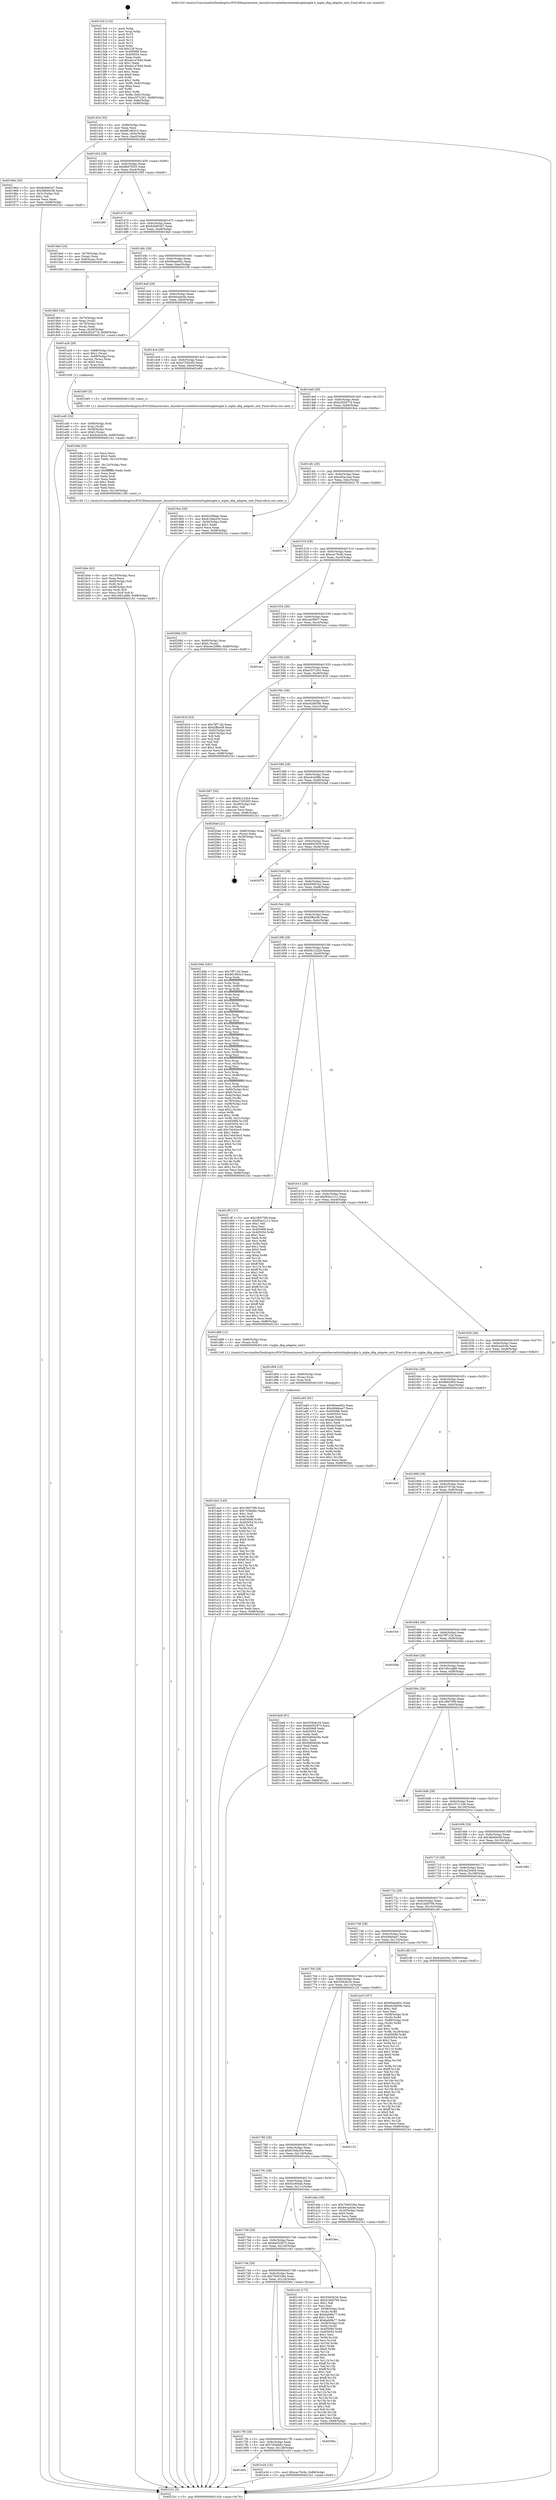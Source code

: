 digraph "0x4013c0" {
  label = "0x4013c0 (/mnt/c/Users/mathe/Desktop/tcc/POCII/binaries/extr_linuxdriversnetethernetintelixgbeixgbe.h_ixgbe_dbg_adapter_exit_Final-ollvm.out::main(0))"
  labelloc = "t"
  node[shape=record]

  Entry [label="",width=0.3,height=0.3,shape=circle,fillcolor=black,style=filled]
  "0x401434" [label="{
     0x401434 [32]\l
     | [instrs]\l
     &nbsp;&nbsp;0x401434 \<+6\>: mov -0x88(%rbp),%eax\l
     &nbsp;&nbsp;0x40143a \<+2\>: mov %eax,%ecx\l
     &nbsp;&nbsp;0x40143c \<+6\>: sub $0x861863c3,%ecx\l
     &nbsp;&nbsp;0x401442 \<+6\>: mov %eax,-0x9c(%rbp)\l
     &nbsp;&nbsp;0x401448 \<+6\>: mov %ecx,-0xa0(%rbp)\l
     &nbsp;&nbsp;0x40144e \<+6\>: je 0000000000401964 \<main+0x5a4\>\l
  }"]
  "0x401964" [label="{
     0x401964 [30]\l
     | [instrs]\l
     &nbsp;&nbsp;0x401964 \<+5\>: mov $0x8cb663d7,%eax\l
     &nbsp;&nbsp;0x401969 \<+5\>: mov $0x38e69c08,%ecx\l
     &nbsp;&nbsp;0x40196e \<+3\>: mov -0x31(%rbp),%dl\l
     &nbsp;&nbsp;0x401971 \<+3\>: test $0x1,%dl\l
     &nbsp;&nbsp;0x401974 \<+3\>: cmovne %ecx,%eax\l
     &nbsp;&nbsp;0x401977 \<+6\>: mov %eax,-0x88(%rbp)\l
     &nbsp;&nbsp;0x40197d \<+5\>: jmp 00000000004021b1 \<main+0xdf1\>\l
  }"]
  "0x401454" [label="{
     0x401454 [28]\l
     | [instrs]\l
     &nbsp;&nbsp;0x401454 \<+5\>: jmp 0000000000401459 \<main+0x99\>\l
     &nbsp;&nbsp;0x401459 \<+6\>: mov -0x9c(%rbp),%eax\l
     &nbsp;&nbsp;0x40145f \<+5\>: sub $0x86d7f503,%eax\l
     &nbsp;&nbsp;0x401464 \<+6\>: mov %eax,-0xa4(%rbp)\l
     &nbsp;&nbsp;0x40146a \<+6\>: je 0000000000401f95 \<main+0xbd5\>\l
  }"]
  Exit [label="",width=0.3,height=0.3,shape=circle,fillcolor=black,style=filled,peripheries=2]
  "0x401f95" [label="{
     0x401f95\l
  }", style=dashed]
  "0x401470" [label="{
     0x401470 [28]\l
     | [instrs]\l
     &nbsp;&nbsp;0x401470 \<+5\>: jmp 0000000000401475 \<main+0xb5\>\l
     &nbsp;&nbsp;0x401475 \<+6\>: mov -0x9c(%rbp),%eax\l
     &nbsp;&nbsp;0x40147b \<+5\>: sub $0x8cb663d7,%eax\l
     &nbsp;&nbsp;0x401480 \<+6\>: mov %eax,-0xa8(%rbp)\l
     &nbsp;&nbsp;0x401486 \<+6\>: je 00000000004019a0 \<main+0x5e0\>\l
  }"]
  "0x40180c" [label="{
     0x40180c\l
  }", style=dashed]
  "0x4019a0" [label="{
     0x4019a0 [16]\l
     | [instrs]\l
     &nbsp;&nbsp;0x4019a0 \<+4\>: mov -0x78(%rbp),%rax\l
     &nbsp;&nbsp;0x4019a4 \<+3\>: mov (%rax),%rax\l
     &nbsp;&nbsp;0x4019a7 \<+4\>: mov 0x8(%rax),%rdi\l
     &nbsp;&nbsp;0x4019ab \<+5\>: call 0000000000401060 \<atoi@plt\>\l
     | [calls]\l
     &nbsp;&nbsp;0x401060 \{1\} (unknown)\l
  }"]
  "0x40148c" [label="{
     0x40148c [28]\l
     | [instrs]\l
     &nbsp;&nbsp;0x40148c \<+5\>: jmp 0000000000401491 \<main+0xd1\>\l
     &nbsp;&nbsp;0x401491 \<+6\>: mov -0x9c(%rbp),%eax\l
     &nbsp;&nbsp;0x401497 \<+5\>: sub $0x90aee92c,%eax\l
     &nbsp;&nbsp;0x40149c \<+6\>: mov %eax,-0xac(%rbp)\l
     &nbsp;&nbsp;0x4014a2 \<+6\>: je 0000000000402100 \<main+0xd40\>\l
  }"]
  "0x401e34" [label="{
     0x401e34 [15]\l
     | [instrs]\l
     &nbsp;&nbsp;0x401e34 \<+10\>: movl $0xcac76c9c,-0x88(%rbp)\l
     &nbsp;&nbsp;0x401e3e \<+5\>: jmp 00000000004021b1 \<main+0xdf1\>\l
  }"]
  "0x402100" [label="{
     0x402100\l
  }", style=dashed]
  "0x4014a8" [label="{
     0x4014a8 [28]\l
     | [instrs]\l
     &nbsp;&nbsp;0x4014a8 \<+5\>: jmp 00000000004014ad \<main+0xed\>\l
     &nbsp;&nbsp;0x4014ad \<+6\>: mov -0x9c(%rbp),%eax\l
     &nbsp;&nbsp;0x4014b3 \<+5\>: sub $0x94cadcde,%eax\l
     &nbsp;&nbsp;0x4014b8 \<+6\>: mov %eax,-0xb0(%rbp)\l
     &nbsp;&nbsp;0x4014be \<+6\>: je 0000000000401a28 \<main+0x668\>\l
  }"]
  "0x4017f0" [label="{
     0x4017f0 [28]\l
     | [instrs]\l
     &nbsp;&nbsp;0x4017f0 \<+5\>: jmp 00000000004017f5 \<main+0x435\>\l
     &nbsp;&nbsp;0x4017f5 \<+6\>: mov -0x9c(%rbp),%eax\l
     &nbsp;&nbsp;0x4017fb \<+5\>: sub $0x745bfa6c,%eax\l
     &nbsp;&nbsp;0x401800 \<+6\>: mov %eax,-0x128(%rbp)\l
     &nbsp;&nbsp;0x401806 \<+6\>: je 0000000000401e34 \<main+0xa74\>\l
  }"]
  "0x401a28" [label="{
     0x401a28 [29]\l
     | [instrs]\l
     &nbsp;&nbsp;0x401a28 \<+4\>: mov -0x68(%rbp),%rax\l
     &nbsp;&nbsp;0x401a2c \<+6\>: movl $0x1,(%rax)\l
     &nbsp;&nbsp;0x401a32 \<+4\>: mov -0x68(%rbp),%rax\l
     &nbsp;&nbsp;0x401a36 \<+3\>: movslq (%rax),%rax\l
     &nbsp;&nbsp;0x401a39 \<+4\>: shl $0x2,%rax\l
     &nbsp;&nbsp;0x401a3d \<+3\>: mov %rax,%rdi\l
     &nbsp;&nbsp;0x401a40 \<+5\>: call 0000000000401050 \<malloc@plt\>\l
     | [calls]\l
     &nbsp;&nbsp;0x401050 \{1\} (unknown)\l
  }"]
  "0x4014c4" [label="{
     0x4014c4 [28]\l
     | [instrs]\l
     &nbsp;&nbsp;0x4014c4 \<+5\>: jmp 00000000004014c9 \<main+0x109\>\l
     &nbsp;&nbsp;0x4014c9 \<+6\>: mov -0x9c(%rbp),%eax\l
     &nbsp;&nbsp;0x4014cf \<+5\>: sub $0xa7250c83,%eax\l
     &nbsp;&nbsp;0x4014d4 \<+6\>: mov %eax,-0xb4(%rbp)\l
     &nbsp;&nbsp;0x4014da \<+6\>: je 0000000000401b85 \<main+0x7c5\>\l
  }"]
  "0x40206a" [label="{
     0x40206a\l
  }", style=dashed]
  "0x401b85" [label="{
     0x401b85 [5]\l
     | [instrs]\l
     &nbsp;&nbsp;0x401b85 \<+5\>: call 0000000000401160 \<next_i\>\l
     | [calls]\l
     &nbsp;&nbsp;0x401160 \{1\} (/mnt/c/Users/mathe/Desktop/tcc/POCII/binaries/extr_linuxdriversnetethernetintelixgbeixgbe.h_ixgbe_dbg_adapter_exit_Final-ollvm.out::next_i)\l
  }"]
  "0x4014e0" [label="{
     0x4014e0 [28]\l
     | [instrs]\l
     &nbsp;&nbsp;0x4014e0 \<+5\>: jmp 00000000004014e5 \<main+0x125\>\l
     &nbsp;&nbsp;0x4014e5 \<+6\>: mov -0x9c(%rbp),%eax\l
     &nbsp;&nbsp;0x4014eb \<+5\>: sub $0xb262d77d,%eax\l
     &nbsp;&nbsp;0x4014f0 \<+6\>: mov %eax,-0xb8(%rbp)\l
     &nbsp;&nbsp;0x4014f6 \<+6\>: je 00000000004019ce \<main+0x60e\>\l
  }"]
  "0x401da3" [label="{
     0x401da3 [145]\l
     | [instrs]\l
     &nbsp;&nbsp;0x401da3 \<+5\>: mov $0x1f6075f9,%ecx\l
     &nbsp;&nbsp;0x401da8 \<+5\>: mov $0x745bfa6c,%edx\l
     &nbsp;&nbsp;0x401dad \<+3\>: mov $0x1,%sil\l
     &nbsp;&nbsp;0x401db0 \<+3\>: xor %r8d,%r8d\l
     &nbsp;&nbsp;0x401db3 \<+8\>: mov 0x405068,%r9d\l
     &nbsp;&nbsp;0x401dbb \<+8\>: mov 0x405054,%r10d\l
     &nbsp;&nbsp;0x401dc3 \<+4\>: sub $0x1,%r8d\l
     &nbsp;&nbsp;0x401dc7 \<+3\>: mov %r9d,%r11d\l
     &nbsp;&nbsp;0x401dca \<+3\>: add %r8d,%r11d\l
     &nbsp;&nbsp;0x401dcd \<+4\>: imul %r11d,%r9d\l
     &nbsp;&nbsp;0x401dd1 \<+4\>: and $0x1,%r9d\l
     &nbsp;&nbsp;0x401dd5 \<+4\>: cmp $0x0,%r9d\l
     &nbsp;&nbsp;0x401dd9 \<+3\>: sete %bl\l
     &nbsp;&nbsp;0x401ddc \<+4\>: cmp $0xa,%r10d\l
     &nbsp;&nbsp;0x401de0 \<+4\>: setl %r14b\l
     &nbsp;&nbsp;0x401de4 \<+3\>: mov %bl,%r15b\l
     &nbsp;&nbsp;0x401de7 \<+4\>: xor $0xff,%r15b\l
     &nbsp;&nbsp;0x401deb \<+3\>: mov %r14b,%r12b\l
     &nbsp;&nbsp;0x401dee \<+4\>: xor $0xff,%r12b\l
     &nbsp;&nbsp;0x401df2 \<+4\>: xor $0x1,%sil\l
     &nbsp;&nbsp;0x401df6 \<+3\>: mov %r15b,%r13b\l
     &nbsp;&nbsp;0x401df9 \<+4\>: and $0xff,%r13b\l
     &nbsp;&nbsp;0x401dfd \<+3\>: and %sil,%bl\l
     &nbsp;&nbsp;0x401e00 \<+3\>: mov %r12b,%al\l
     &nbsp;&nbsp;0x401e03 \<+2\>: and $0xff,%al\l
     &nbsp;&nbsp;0x401e05 \<+3\>: and %sil,%r14b\l
     &nbsp;&nbsp;0x401e08 \<+3\>: or %bl,%r13b\l
     &nbsp;&nbsp;0x401e0b \<+3\>: or %r14b,%al\l
     &nbsp;&nbsp;0x401e0e \<+3\>: xor %al,%r13b\l
     &nbsp;&nbsp;0x401e11 \<+3\>: or %r12b,%r15b\l
     &nbsp;&nbsp;0x401e14 \<+4\>: xor $0xff,%r15b\l
     &nbsp;&nbsp;0x401e18 \<+4\>: or $0x1,%sil\l
     &nbsp;&nbsp;0x401e1c \<+3\>: and %sil,%r15b\l
     &nbsp;&nbsp;0x401e1f \<+3\>: or %r15b,%r13b\l
     &nbsp;&nbsp;0x401e22 \<+4\>: test $0x1,%r13b\l
     &nbsp;&nbsp;0x401e26 \<+3\>: cmovne %edx,%ecx\l
     &nbsp;&nbsp;0x401e29 \<+6\>: mov %ecx,-0x88(%rbp)\l
     &nbsp;&nbsp;0x401e2f \<+5\>: jmp 00000000004021b1 \<main+0xdf1\>\l
  }"]
  "0x4019ce" [label="{
     0x4019ce [30]\l
     | [instrs]\l
     &nbsp;&nbsp;0x4019ce \<+5\>: mov $0x62c6f4ab,%eax\l
     &nbsp;&nbsp;0x4019d3 \<+5\>: mov $0x619da354,%ecx\l
     &nbsp;&nbsp;0x4019d8 \<+3\>: mov -0x30(%rbp),%edx\l
     &nbsp;&nbsp;0x4019db \<+3\>: cmp $0x1,%edx\l
     &nbsp;&nbsp;0x4019de \<+3\>: cmovl %ecx,%eax\l
     &nbsp;&nbsp;0x4019e1 \<+6\>: mov %eax,-0x88(%rbp)\l
     &nbsp;&nbsp;0x4019e7 \<+5\>: jmp 00000000004021b1 \<main+0xdf1\>\l
  }"]
  "0x4014fc" [label="{
     0x4014fc [28]\l
     | [instrs]\l
     &nbsp;&nbsp;0x4014fc \<+5\>: jmp 0000000000401501 \<main+0x141\>\l
     &nbsp;&nbsp;0x401501 \<+6\>: mov -0x9c(%rbp),%eax\l
     &nbsp;&nbsp;0x401507 \<+5\>: sub $0xc92ac3aa,%eax\l
     &nbsp;&nbsp;0x40150c \<+6\>: mov %eax,-0xbc(%rbp)\l
     &nbsp;&nbsp;0x401512 \<+6\>: je 0000000000402179 \<main+0xdb9\>\l
  }"]
  "0x401d94" [label="{
     0x401d94 [15]\l
     | [instrs]\l
     &nbsp;&nbsp;0x401d94 \<+4\>: mov -0x60(%rbp),%rax\l
     &nbsp;&nbsp;0x401d98 \<+3\>: mov (%rax),%rax\l
     &nbsp;&nbsp;0x401d9b \<+3\>: mov %rax,%rdi\l
     &nbsp;&nbsp;0x401d9e \<+5\>: call 0000000000401030 \<free@plt\>\l
     | [calls]\l
     &nbsp;&nbsp;0x401030 \{1\} (unknown)\l
  }"]
  "0x402179" [label="{
     0x402179\l
  }", style=dashed]
  "0x401518" [label="{
     0x401518 [28]\l
     | [instrs]\l
     &nbsp;&nbsp;0x401518 \<+5\>: jmp 000000000040151d \<main+0x15d\>\l
     &nbsp;&nbsp;0x40151d \<+6\>: mov -0x9c(%rbp),%eax\l
     &nbsp;&nbsp;0x401523 \<+5\>: sub $0xcac76c9c,%eax\l
     &nbsp;&nbsp;0x401528 \<+6\>: mov %eax,-0xc0(%rbp)\l
     &nbsp;&nbsp;0x40152e \<+6\>: je 000000000040208d \<main+0xccd\>\l
  }"]
  "0x4017d4" [label="{
     0x4017d4 [28]\l
     | [instrs]\l
     &nbsp;&nbsp;0x4017d4 \<+5\>: jmp 00000000004017d9 \<main+0x419\>\l
     &nbsp;&nbsp;0x4017d9 \<+6\>: mov -0x9c(%rbp),%eax\l
     &nbsp;&nbsp;0x4017df \<+5\>: sub $0x70d0326a,%eax\l
     &nbsp;&nbsp;0x4017e4 \<+6\>: mov %eax,-0x124(%rbp)\l
     &nbsp;&nbsp;0x4017ea \<+6\>: je 000000000040206a \<main+0xcaa\>\l
  }"]
  "0x40208d" [label="{
     0x40208d [25]\l
     | [instrs]\l
     &nbsp;&nbsp;0x40208d \<+4\>: mov -0x80(%rbp),%rax\l
     &nbsp;&nbsp;0x402091 \<+6\>: movl $0x0,(%rax)\l
     &nbsp;&nbsp;0x402097 \<+10\>: movl $0xe4c2d9fe,-0x88(%rbp)\l
     &nbsp;&nbsp;0x4020a1 \<+5\>: jmp 00000000004021b1 \<main+0xdf1\>\l
  }"]
  "0x401534" [label="{
     0x401534 [28]\l
     | [instrs]\l
     &nbsp;&nbsp;0x401534 \<+5\>: jmp 0000000000401539 \<main+0x179\>\l
     &nbsp;&nbsp;0x401539 \<+6\>: mov -0x9c(%rbp),%eax\l
     &nbsp;&nbsp;0x40153f \<+5\>: sub $0xcae3f837,%eax\l
     &nbsp;&nbsp;0x401544 \<+6\>: mov %eax,-0xc4(%rbp)\l
     &nbsp;&nbsp;0x40154a \<+6\>: je 0000000000401ecc \<main+0xb0c\>\l
  }"]
  "0x401c43" [label="{
     0x401c43 [173]\l
     | [instrs]\l
     &nbsp;&nbsp;0x401c43 \<+5\>: mov $0x559c8c34,%eax\l
     &nbsp;&nbsp;0x401c48 \<+5\>: mov $0x41bb9706,%ecx\l
     &nbsp;&nbsp;0x401c4d \<+2\>: mov $0x1,%dl\l
     &nbsp;&nbsp;0x401c4f \<+2\>: xor %esi,%esi\l
     &nbsp;&nbsp;0x401c51 \<+4\>: mov -0x58(%rbp),%rdi\l
     &nbsp;&nbsp;0x401c55 \<+3\>: mov (%rdi),%r8d\l
     &nbsp;&nbsp;0x401c58 \<+7\>: sub $0x6ab9fa77,%r8d\l
     &nbsp;&nbsp;0x401c5f \<+4\>: add $0x1,%r8d\l
     &nbsp;&nbsp;0x401c63 \<+7\>: add $0x6ab9fa77,%r8d\l
     &nbsp;&nbsp;0x401c6a \<+4\>: mov -0x58(%rbp),%rdi\l
     &nbsp;&nbsp;0x401c6e \<+3\>: mov %r8d,(%rdi)\l
     &nbsp;&nbsp;0x401c71 \<+8\>: mov 0x405068,%r8d\l
     &nbsp;&nbsp;0x401c79 \<+8\>: mov 0x405054,%r9d\l
     &nbsp;&nbsp;0x401c81 \<+3\>: sub $0x1,%esi\l
     &nbsp;&nbsp;0x401c84 \<+3\>: mov %r8d,%r10d\l
     &nbsp;&nbsp;0x401c87 \<+3\>: add %esi,%r10d\l
     &nbsp;&nbsp;0x401c8a \<+4\>: imul %r10d,%r8d\l
     &nbsp;&nbsp;0x401c8e \<+4\>: and $0x1,%r8d\l
     &nbsp;&nbsp;0x401c92 \<+4\>: cmp $0x0,%r8d\l
     &nbsp;&nbsp;0x401c96 \<+4\>: sete %r11b\l
     &nbsp;&nbsp;0x401c9a \<+4\>: cmp $0xa,%r9d\l
     &nbsp;&nbsp;0x401c9e \<+3\>: setl %bl\l
     &nbsp;&nbsp;0x401ca1 \<+3\>: mov %r11b,%r14b\l
     &nbsp;&nbsp;0x401ca4 \<+4\>: xor $0xff,%r14b\l
     &nbsp;&nbsp;0x401ca8 \<+3\>: mov %bl,%r15b\l
     &nbsp;&nbsp;0x401cab \<+4\>: xor $0xff,%r15b\l
     &nbsp;&nbsp;0x401caf \<+3\>: xor $0x1,%dl\l
     &nbsp;&nbsp;0x401cb2 \<+3\>: mov %r14b,%r12b\l
     &nbsp;&nbsp;0x401cb5 \<+4\>: and $0xff,%r12b\l
     &nbsp;&nbsp;0x401cb9 \<+3\>: and %dl,%r11b\l
     &nbsp;&nbsp;0x401cbc \<+3\>: mov %r15b,%r13b\l
     &nbsp;&nbsp;0x401cbf \<+4\>: and $0xff,%r13b\l
     &nbsp;&nbsp;0x401cc3 \<+2\>: and %dl,%bl\l
     &nbsp;&nbsp;0x401cc5 \<+3\>: or %r11b,%r12b\l
     &nbsp;&nbsp;0x401cc8 \<+3\>: or %bl,%r13b\l
     &nbsp;&nbsp;0x401ccb \<+3\>: xor %r13b,%r12b\l
     &nbsp;&nbsp;0x401cce \<+3\>: or %r15b,%r14b\l
     &nbsp;&nbsp;0x401cd1 \<+4\>: xor $0xff,%r14b\l
     &nbsp;&nbsp;0x401cd5 \<+3\>: or $0x1,%dl\l
     &nbsp;&nbsp;0x401cd8 \<+3\>: and %dl,%r14b\l
     &nbsp;&nbsp;0x401cdb \<+3\>: or %r14b,%r12b\l
     &nbsp;&nbsp;0x401cde \<+4\>: test $0x1,%r12b\l
     &nbsp;&nbsp;0x401ce2 \<+3\>: cmovne %ecx,%eax\l
     &nbsp;&nbsp;0x401ce5 \<+6\>: mov %eax,-0x88(%rbp)\l
     &nbsp;&nbsp;0x401ceb \<+5\>: jmp 00000000004021b1 \<main+0xdf1\>\l
  }"]
  "0x401ecc" [label="{
     0x401ecc\l
  }", style=dashed]
  "0x401550" [label="{
     0x401550 [28]\l
     | [instrs]\l
     &nbsp;&nbsp;0x401550 \<+5\>: jmp 0000000000401555 \<main+0x195\>\l
     &nbsp;&nbsp;0x401555 \<+6\>: mov -0x9c(%rbp),%eax\l
     &nbsp;&nbsp;0x40155b \<+5\>: sub $0xe357c201,%eax\l
     &nbsp;&nbsp;0x401560 \<+6\>: mov %eax,-0xc8(%rbp)\l
     &nbsp;&nbsp;0x401566 \<+6\>: je 0000000000401816 \<main+0x456\>\l
  }"]
  "0x4017b8" [label="{
     0x4017b8 [28]\l
     | [instrs]\l
     &nbsp;&nbsp;0x4017b8 \<+5\>: jmp 00000000004017bd \<main+0x3fd\>\l
     &nbsp;&nbsp;0x4017bd \<+6\>: mov -0x9c(%rbp),%eax\l
     &nbsp;&nbsp;0x4017c3 \<+5\>: sub $0x6e052873,%eax\l
     &nbsp;&nbsp;0x4017c8 \<+6\>: mov %eax,-0x120(%rbp)\l
     &nbsp;&nbsp;0x4017ce \<+6\>: je 0000000000401c43 \<main+0x883\>\l
  }"]
  "0x401816" [label="{
     0x401816 [53]\l
     | [instrs]\l
     &nbsp;&nbsp;0x401816 \<+5\>: mov $0x7ff712b,%eax\l
     &nbsp;&nbsp;0x40181b \<+5\>: mov $0xf2ffce58,%ecx\l
     &nbsp;&nbsp;0x401820 \<+6\>: mov -0x82(%rbp),%dl\l
     &nbsp;&nbsp;0x401826 \<+7\>: mov -0x81(%rbp),%sil\l
     &nbsp;&nbsp;0x40182d \<+3\>: mov %dl,%dil\l
     &nbsp;&nbsp;0x401830 \<+3\>: and %sil,%dil\l
     &nbsp;&nbsp;0x401833 \<+3\>: xor %sil,%dl\l
     &nbsp;&nbsp;0x401836 \<+3\>: or %dl,%dil\l
     &nbsp;&nbsp;0x401839 \<+4\>: test $0x1,%dil\l
     &nbsp;&nbsp;0x40183d \<+3\>: cmovne %ecx,%eax\l
     &nbsp;&nbsp;0x401840 \<+6\>: mov %eax,-0x88(%rbp)\l
     &nbsp;&nbsp;0x401846 \<+5\>: jmp 00000000004021b1 \<main+0xdf1\>\l
  }"]
  "0x40156c" [label="{
     0x40156c [28]\l
     | [instrs]\l
     &nbsp;&nbsp;0x40156c \<+5\>: jmp 0000000000401571 \<main+0x1b1\>\l
     &nbsp;&nbsp;0x401571 \<+6\>: mov -0x9c(%rbp),%eax\l
     &nbsp;&nbsp;0x401577 \<+5\>: sub $0xe428d59c,%eax\l
     &nbsp;&nbsp;0x40157c \<+6\>: mov %eax,-0xcc(%rbp)\l
     &nbsp;&nbsp;0x401582 \<+6\>: je 0000000000401b67 \<main+0x7a7\>\l
  }"]
  "0x4021b1" [label="{
     0x4021b1 [5]\l
     | [instrs]\l
     &nbsp;&nbsp;0x4021b1 \<+5\>: jmp 0000000000401434 \<main+0x74\>\l
  }"]
  "0x4013c0" [label="{
     0x4013c0 [116]\l
     | [instrs]\l
     &nbsp;&nbsp;0x4013c0 \<+1\>: push %rbp\l
     &nbsp;&nbsp;0x4013c1 \<+3\>: mov %rsp,%rbp\l
     &nbsp;&nbsp;0x4013c4 \<+2\>: push %r15\l
     &nbsp;&nbsp;0x4013c6 \<+2\>: push %r14\l
     &nbsp;&nbsp;0x4013c8 \<+2\>: push %r13\l
     &nbsp;&nbsp;0x4013ca \<+2\>: push %r12\l
     &nbsp;&nbsp;0x4013cc \<+1\>: push %rbx\l
     &nbsp;&nbsp;0x4013cd \<+7\>: sub $0x128,%rsp\l
     &nbsp;&nbsp;0x4013d4 \<+7\>: mov 0x405068,%eax\l
     &nbsp;&nbsp;0x4013db \<+7\>: mov 0x405054,%ecx\l
     &nbsp;&nbsp;0x4013e2 \<+2\>: mov %eax,%edx\l
     &nbsp;&nbsp;0x4013e4 \<+6\>: sub $0xda1a784d,%edx\l
     &nbsp;&nbsp;0x4013ea \<+3\>: sub $0x1,%edx\l
     &nbsp;&nbsp;0x4013ed \<+6\>: add $0xda1a784d,%edx\l
     &nbsp;&nbsp;0x4013f3 \<+3\>: imul %edx,%eax\l
     &nbsp;&nbsp;0x4013f6 \<+3\>: and $0x1,%eax\l
     &nbsp;&nbsp;0x4013f9 \<+3\>: cmp $0x0,%eax\l
     &nbsp;&nbsp;0x4013fc \<+4\>: sete %r8b\l
     &nbsp;&nbsp;0x401400 \<+4\>: and $0x1,%r8b\l
     &nbsp;&nbsp;0x401404 \<+7\>: mov %r8b,-0x82(%rbp)\l
     &nbsp;&nbsp;0x40140b \<+3\>: cmp $0xa,%ecx\l
     &nbsp;&nbsp;0x40140e \<+4\>: setl %r8b\l
     &nbsp;&nbsp;0x401412 \<+4\>: and $0x1,%r8b\l
     &nbsp;&nbsp;0x401416 \<+7\>: mov %r8b,-0x81(%rbp)\l
     &nbsp;&nbsp;0x40141d \<+10\>: movl $0xe357c201,-0x88(%rbp)\l
     &nbsp;&nbsp;0x401427 \<+6\>: mov %edi,-0x8c(%rbp)\l
     &nbsp;&nbsp;0x40142d \<+7\>: mov %rsi,-0x98(%rbp)\l
  }"]
  "0x4019ec" [label="{
     0x4019ec\l
  }", style=dashed]
  "0x401b67" [label="{
     0x401b67 [30]\l
     | [instrs]\l
     &nbsp;&nbsp;0x401b67 \<+5\>: mov $0xf4c122b4,%eax\l
     &nbsp;&nbsp;0x401b6c \<+5\>: mov $0xa7250c83,%ecx\l
     &nbsp;&nbsp;0x401b71 \<+3\>: mov -0x29(%rbp),%dl\l
     &nbsp;&nbsp;0x401b74 \<+3\>: test $0x1,%dl\l
     &nbsp;&nbsp;0x401b77 \<+3\>: cmovne %ecx,%eax\l
     &nbsp;&nbsp;0x401b7a \<+6\>: mov %eax,-0x88(%rbp)\l
     &nbsp;&nbsp;0x401b80 \<+5\>: jmp 00000000004021b1 \<main+0xdf1\>\l
  }"]
  "0x401588" [label="{
     0x401588 [28]\l
     | [instrs]\l
     &nbsp;&nbsp;0x401588 \<+5\>: jmp 000000000040158d \<main+0x1cd\>\l
     &nbsp;&nbsp;0x40158d \<+6\>: mov -0x9c(%rbp),%eax\l
     &nbsp;&nbsp;0x401593 \<+5\>: sub $0xe4c2d9fe,%eax\l
     &nbsp;&nbsp;0x401598 \<+6\>: mov %eax,-0xd0(%rbp)\l
     &nbsp;&nbsp;0x40159e \<+6\>: je 00000000004020a6 \<main+0xce6\>\l
  }"]
  "0x401bbe" [label="{
     0x401bbe [42]\l
     | [instrs]\l
     &nbsp;&nbsp;0x401bbe \<+6\>: mov -0x130(%rbp),%ecx\l
     &nbsp;&nbsp;0x401bc4 \<+3\>: imul %eax,%ecx\l
     &nbsp;&nbsp;0x401bc7 \<+4\>: mov -0x60(%rbp),%r8\l
     &nbsp;&nbsp;0x401bcb \<+3\>: mov (%r8),%r8\l
     &nbsp;&nbsp;0x401bce \<+4\>: mov -0x58(%rbp),%r9\l
     &nbsp;&nbsp;0x401bd2 \<+3\>: movslq (%r9),%r9\l
     &nbsp;&nbsp;0x401bd5 \<+4\>: mov %ecx,(%r8,%r9,4)\l
     &nbsp;&nbsp;0x401bd9 \<+10\>: movl $0x1691ad86,-0x88(%rbp)\l
     &nbsp;&nbsp;0x401be3 \<+5\>: jmp 00000000004021b1 \<main+0xdf1\>\l
  }"]
  "0x4020a6" [label="{
     0x4020a6 [21]\l
     | [instrs]\l
     &nbsp;&nbsp;0x4020a6 \<+4\>: mov -0x80(%rbp),%rax\l
     &nbsp;&nbsp;0x4020aa \<+2\>: mov (%rax),%eax\l
     &nbsp;&nbsp;0x4020ac \<+4\>: lea -0x28(%rbp),%rsp\l
     &nbsp;&nbsp;0x4020b0 \<+1\>: pop %rbx\l
     &nbsp;&nbsp;0x4020b1 \<+2\>: pop %r12\l
     &nbsp;&nbsp;0x4020b3 \<+2\>: pop %r13\l
     &nbsp;&nbsp;0x4020b5 \<+2\>: pop %r14\l
     &nbsp;&nbsp;0x4020b7 \<+2\>: pop %r15\l
     &nbsp;&nbsp;0x4020b9 \<+1\>: pop %rbp\l
     &nbsp;&nbsp;0x4020ba \<+1\>: ret\l
  }"]
  "0x4015a4" [label="{
     0x4015a4 [28]\l
     | [instrs]\l
     &nbsp;&nbsp;0x4015a4 \<+5\>: jmp 00000000004015a9 \<main+0x1e9\>\l
     &nbsp;&nbsp;0x4015a9 \<+6\>: mov -0x9c(%rbp),%eax\l
     &nbsp;&nbsp;0x4015af \<+5\>: sub $0xeb842639,%eax\l
     &nbsp;&nbsp;0x4015b4 \<+6\>: mov %eax,-0xd4(%rbp)\l
     &nbsp;&nbsp;0x4015ba \<+6\>: je 0000000000402079 \<main+0xcb9\>\l
  }"]
  "0x401b8a" [label="{
     0x401b8a [52]\l
     | [instrs]\l
     &nbsp;&nbsp;0x401b8a \<+2\>: xor %ecx,%ecx\l
     &nbsp;&nbsp;0x401b8c \<+5\>: mov $0x2,%edx\l
     &nbsp;&nbsp;0x401b91 \<+6\>: mov %edx,-0x12c(%rbp)\l
     &nbsp;&nbsp;0x401b97 \<+1\>: cltd\l
     &nbsp;&nbsp;0x401b98 \<+6\>: mov -0x12c(%rbp),%esi\l
     &nbsp;&nbsp;0x401b9e \<+2\>: idiv %esi\l
     &nbsp;&nbsp;0x401ba0 \<+6\>: imul $0xfffffffe,%edx,%edx\l
     &nbsp;&nbsp;0x401ba6 \<+2\>: mov %ecx,%edi\l
     &nbsp;&nbsp;0x401ba8 \<+2\>: sub %edx,%edi\l
     &nbsp;&nbsp;0x401baa \<+2\>: mov %ecx,%edx\l
     &nbsp;&nbsp;0x401bac \<+3\>: sub $0x1,%edx\l
     &nbsp;&nbsp;0x401baf \<+2\>: add %edx,%edi\l
     &nbsp;&nbsp;0x401bb1 \<+2\>: sub %edi,%ecx\l
     &nbsp;&nbsp;0x401bb3 \<+6\>: mov %ecx,-0x130(%rbp)\l
     &nbsp;&nbsp;0x401bb9 \<+5\>: call 0000000000401160 \<next_i\>\l
     | [calls]\l
     &nbsp;&nbsp;0x401160 \{1\} (/mnt/c/Users/mathe/Desktop/tcc/POCII/binaries/extr_linuxdriversnetethernetintelixgbeixgbe.h_ixgbe_dbg_adapter_exit_Final-ollvm.out::next_i)\l
  }"]
  "0x402079" [label="{
     0x402079\l
  }", style=dashed]
  "0x4015c0" [label="{
     0x4015c0 [28]\l
     | [instrs]\l
     &nbsp;&nbsp;0x4015c0 \<+5\>: jmp 00000000004015c5 \<main+0x205\>\l
     &nbsp;&nbsp;0x4015c5 \<+6\>: mov -0x9c(%rbp),%eax\l
     &nbsp;&nbsp;0x4015cb \<+5\>: sub $0xf20691a2,%eax\l
     &nbsp;&nbsp;0x4015d0 \<+6\>: mov %eax,-0xd8(%rbp)\l
     &nbsp;&nbsp;0x4015d6 \<+6\>: je 0000000000402040 \<main+0xc80\>\l
  }"]
  "0x401a45" [label="{
     0x401a45 [32]\l
     | [instrs]\l
     &nbsp;&nbsp;0x401a45 \<+4\>: mov -0x60(%rbp),%rdi\l
     &nbsp;&nbsp;0x401a49 \<+3\>: mov %rax,(%rdi)\l
     &nbsp;&nbsp;0x401a4c \<+4\>: mov -0x58(%rbp),%rax\l
     &nbsp;&nbsp;0x401a50 \<+6\>: movl $0x0,(%rax)\l
     &nbsp;&nbsp;0x401a56 \<+10\>: movl $0xfca43c0e,-0x88(%rbp)\l
     &nbsp;&nbsp;0x401a60 \<+5\>: jmp 00000000004021b1 \<main+0xdf1\>\l
  }"]
  "0x402040" [label="{
     0x402040\l
  }", style=dashed]
  "0x4015dc" [label="{
     0x4015dc [28]\l
     | [instrs]\l
     &nbsp;&nbsp;0x4015dc \<+5\>: jmp 00000000004015e1 \<main+0x221\>\l
     &nbsp;&nbsp;0x4015e1 \<+6\>: mov -0x9c(%rbp),%eax\l
     &nbsp;&nbsp;0x4015e7 \<+5\>: sub $0xf2ffce58,%eax\l
     &nbsp;&nbsp;0x4015ec \<+6\>: mov %eax,-0xdc(%rbp)\l
     &nbsp;&nbsp;0x4015f2 \<+6\>: je 000000000040184b \<main+0x48b\>\l
  }"]
  "0x40179c" [label="{
     0x40179c [28]\l
     | [instrs]\l
     &nbsp;&nbsp;0x40179c \<+5\>: jmp 00000000004017a1 \<main+0x3e1\>\l
     &nbsp;&nbsp;0x4017a1 \<+6\>: mov -0x9c(%rbp),%eax\l
     &nbsp;&nbsp;0x4017a7 \<+5\>: sub $0x62c6f4ab,%eax\l
     &nbsp;&nbsp;0x4017ac \<+6\>: mov %eax,-0x11c(%rbp)\l
     &nbsp;&nbsp;0x4017b2 \<+6\>: je 00000000004019ec \<main+0x62c\>\l
  }"]
  "0x40184b" [label="{
     0x40184b [281]\l
     | [instrs]\l
     &nbsp;&nbsp;0x40184b \<+5\>: mov $0x7ff712b,%eax\l
     &nbsp;&nbsp;0x401850 \<+5\>: mov $0x861863c3,%ecx\l
     &nbsp;&nbsp;0x401855 \<+3\>: mov %rsp,%rdx\l
     &nbsp;&nbsp;0x401858 \<+4\>: add $0xfffffffffffffff0,%rdx\l
     &nbsp;&nbsp;0x40185c \<+3\>: mov %rdx,%rsp\l
     &nbsp;&nbsp;0x40185f \<+4\>: mov %rdx,-0x80(%rbp)\l
     &nbsp;&nbsp;0x401863 \<+3\>: mov %rsp,%rdx\l
     &nbsp;&nbsp;0x401866 \<+4\>: add $0xfffffffffffffff0,%rdx\l
     &nbsp;&nbsp;0x40186a \<+3\>: mov %rdx,%rsp\l
     &nbsp;&nbsp;0x40186d \<+3\>: mov %rsp,%rsi\l
     &nbsp;&nbsp;0x401870 \<+4\>: add $0xfffffffffffffff0,%rsi\l
     &nbsp;&nbsp;0x401874 \<+3\>: mov %rsi,%rsp\l
     &nbsp;&nbsp;0x401877 \<+4\>: mov %rsi,-0x78(%rbp)\l
     &nbsp;&nbsp;0x40187b \<+3\>: mov %rsp,%rsi\l
     &nbsp;&nbsp;0x40187e \<+4\>: add $0xfffffffffffffff0,%rsi\l
     &nbsp;&nbsp;0x401882 \<+3\>: mov %rsi,%rsp\l
     &nbsp;&nbsp;0x401885 \<+4\>: mov %rsi,-0x70(%rbp)\l
     &nbsp;&nbsp;0x401889 \<+3\>: mov %rsp,%rsi\l
     &nbsp;&nbsp;0x40188c \<+4\>: add $0xfffffffffffffff0,%rsi\l
     &nbsp;&nbsp;0x401890 \<+3\>: mov %rsi,%rsp\l
     &nbsp;&nbsp;0x401893 \<+4\>: mov %rsi,-0x68(%rbp)\l
     &nbsp;&nbsp;0x401897 \<+3\>: mov %rsp,%rsi\l
     &nbsp;&nbsp;0x40189a \<+4\>: add $0xfffffffffffffff0,%rsi\l
     &nbsp;&nbsp;0x40189e \<+3\>: mov %rsi,%rsp\l
     &nbsp;&nbsp;0x4018a1 \<+4\>: mov %rsi,-0x60(%rbp)\l
     &nbsp;&nbsp;0x4018a5 \<+3\>: mov %rsp,%rsi\l
     &nbsp;&nbsp;0x4018a8 \<+4\>: add $0xfffffffffffffff0,%rsi\l
     &nbsp;&nbsp;0x4018ac \<+3\>: mov %rsi,%rsp\l
     &nbsp;&nbsp;0x4018af \<+4\>: mov %rsi,-0x58(%rbp)\l
     &nbsp;&nbsp;0x4018b3 \<+3\>: mov %rsp,%rsi\l
     &nbsp;&nbsp;0x4018b6 \<+4\>: add $0xfffffffffffffff0,%rsi\l
     &nbsp;&nbsp;0x4018ba \<+3\>: mov %rsi,%rsp\l
     &nbsp;&nbsp;0x4018bd \<+4\>: mov %rsi,-0x50(%rbp)\l
     &nbsp;&nbsp;0x4018c1 \<+3\>: mov %rsp,%rsi\l
     &nbsp;&nbsp;0x4018c4 \<+4\>: add $0xfffffffffffffff0,%rsi\l
     &nbsp;&nbsp;0x4018c8 \<+3\>: mov %rsi,%rsp\l
     &nbsp;&nbsp;0x4018cb \<+4\>: mov %rsi,-0x48(%rbp)\l
     &nbsp;&nbsp;0x4018cf \<+3\>: mov %rsp,%rsi\l
     &nbsp;&nbsp;0x4018d2 \<+4\>: add $0xfffffffffffffff0,%rsi\l
     &nbsp;&nbsp;0x4018d6 \<+3\>: mov %rsi,%rsp\l
     &nbsp;&nbsp;0x4018d9 \<+4\>: mov %rsi,-0x40(%rbp)\l
     &nbsp;&nbsp;0x4018dd \<+4\>: mov -0x80(%rbp),%rsi\l
     &nbsp;&nbsp;0x4018e1 \<+6\>: movl $0x0,(%rsi)\l
     &nbsp;&nbsp;0x4018e7 \<+6\>: mov -0x8c(%rbp),%edi\l
     &nbsp;&nbsp;0x4018ed \<+2\>: mov %edi,(%rdx)\l
     &nbsp;&nbsp;0x4018ef \<+4\>: mov -0x78(%rbp),%rsi\l
     &nbsp;&nbsp;0x4018f3 \<+7\>: mov -0x98(%rbp),%r8\l
     &nbsp;&nbsp;0x4018fa \<+3\>: mov %r8,(%rsi)\l
     &nbsp;&nbsp;0x4018fd \<+3\>: cmpl $0x2,(%rdx)\l
     &nbsp;&nbsp;0x401900 \<+4\>: setne %r9b\l
     &nbsp;&nbsp;0x401904 \<+4\>: and $0x1,%r9b\l
     &nbsp;&nbsp;0x401908 \<+4\>: mov %r9b,-0x31(%rbp)\l
     &nbsp;&nbsp;0x40190c \<+8\>: mov 0x405068,%r10d\l
     &nbsp;&nbsp;0x401914 \<+8\>: mov 0x405054,%r11d\l
     &nbsp;&nbsp;0x40191c \<+3\>: mov %r10d,%ebx\l
     &nbsp;&nbsp;0x40191f \<+6\>: add $0x7eb43ec5,%ebx\l
     &nbsp;&nbsp;0x401925 \<+3\>: sub $0x1,%ebx\l
     &nbsp;&nbsp;0x401928 \<+6\>: sub $0x7eb43ec5,%ebx\l
     &nbsp;&nbsp;0x40192e \<+4\>: imul %ebx,%r10d\l
     &nbsp;&nbsp;0x401932 \<+4\>: and $0x1,%r10d\l
     &nbsp;&nbsp;0x401936 \<+4\>: cmp $0x0,%r10d\l
     &nbsp;&nbsp;0x40193a \<+4\>: sete %r9b\l
     &nbsp;&nbsp;0x40193e \<+4\>: cmp $0xa,%r11d\l
     &nbsp;&nbsp;0x401942 \<+4\>: setl %r14b\l
     &nbsp;&nbsp;0x401946 \<+3\>: mov %r9b,%r15b\l
     &nbsp;&nbsp;0x401949 \<+3\>: and %r14b,%r15b\l
     &nbsp;&nbsp;0x40194c \<+3\>: xor %r14b,%r9b\l
     &nbsp;&nbsp;0x40194f \<+3\>: or %r9b,%r15b\l
     &nbsp;&nbsp;0x401952 \<+4\>: test $0x1,%r15b\l
     &nbsp;&nbsp;0x401956 \<+3\>: cmovne %ecx,%eax\l
     &nbsp;&nbsp;0x401959 \<+6\>: mov %eax,-0x88(%rbp)\l
     &nbsp;&nbsp;0x40195f \<+5\>: jmp 00000000004021b1 \<main+0xdf1\>\l
  }"]
  "0x4015f8" [label="{
     0x4015f8 [28]\l
     | [instrs]\l
     &nbsp;&nbsp;0x4015f8 \<+5\>: jmp 00000000004015fd \<main+0x23d\>\l
     &nbsp;&nbsp;0x4015fd \<+6\>: mov -0x9c(%rbp),%eax\l
     &nbsp;&nbsp;0x401603 \<+5\>: sub $0xf4c122b4,%eax\l
     &nbsp;&nbsp;0x401608 \<+6\>: mov %eax,-0xe0(%rbp)\l
     &nbsp;&nbsp;0x40160e \<+6\>: je 0000000000401cff \<main+0x93f\>\l
  }"]
  "0x401a0a" [label="{
     0x401a0a [30]\l
     | [instrs]\l
     &nbsp;&nbsp;0x401a0a \<+5\>: mov $0x70d0326a,%eax\l
     &nbsp;&nbsp;0x401a0f \<+5\>: mov $0x94cadcde,%ecx\l
     &nbsp;&nbsp;0x401a14 \<+3\>: mov -0x30(%rbp),%edx\l
     &nbsp;&nbsp;0x401a17 \<+3\>: cmp $0x0,%edx\l
     &nbsp;&nbsp;0x401a1a \<+3\>: cmove %ecx,%eax\l
     &nbsp;&nbsp;0x401a1d \<+6\>: mov %eax,-0x88(%rbp)\l
     &nbsp;&nbsp;0x401a23 \<+5\>: jmp 00000000004021b1 \<main+0xdf1\>\l
  }"]
  "0x4019b0" [label="{
     0x4019b0 [30]\l
     | [instrs]\l
     &nbsp;&nbsp;0x4019b0 \<+4\>: mov -0x70(%rbp),%rdi\l
     &nbsp;&nbsp;0x4019b4 \<+2\>: mov %eax,(%rdi)\l
     &nbsp;&nbsp;0x4019b6 \<+4\>: mov -0x70(%rbp),%rdi\l
     &nbsp;&nbsp;0x4019ba \<+2\>: mov (%rdi),%eax\l
     &nbsp;&nbsp;0x4019bc \<+3\>: mov %eax,-0x30(%rbp)\l
     &nbsp;&nbsp;0x4019bf \<+10\>: movl $0xb262d77d,-0x88(%rbp)\l
     &nbsp;&nbsp;0x4019c9 \<+5\>: jmp 00000000004021b1 \<main+0xdf1\>\l
  }"]
  "0x401780" [label="{
     0x401780 [28]\l
     | [instrs]\l
     &nbsp;&nbsp;0x401780 \<+5\>: jmp 0000000000401785 \<main+0x3c5\>\l
     &nbsp;&nbsp;0x401785 \<+6\>: mov -0x9c(%rbp),%eax\l
     &nbsp;&nbsp;0x40178b \<+5\>: sub $0x619da354,%eax\l
     &nbsp;&nbsp;0x401790 \<+6\>: mov %eax,-0x118(%rbp)\l
     &nbsp;&nbsp;0x401796 \<+6\>: je 0000000000401a0a \<main+0x64a\>\l
  }"]
  "0x401cff" [label="{
     0x401cff [137]\l
     | [instrs]\l
     &nbsp;&nbsp;0x401cff \<+5\>: mov $0x1f6075f9,%eax\l
     &nbsp;&nbsp;0x401d04 \<+5\>: mov $0xf54e1212,%ecx\l
     &nbsp;&nbsp;0x401d09 \<+2\>: mov $0x1,%dl\l
     &nbsp;&nbsp;0x401d0b \<+2\>: xor %esi,%esi\l
     &nbsp;&nbsp;0x401d0d \<+7\>: mov 0x405068,%edi\l
     &nbsp;&nbsp;0x401d14 \<+8\>: mov 0x405054,%r8d\l
     &nbsp;&nbsp;0x401d1c \<+3\>: sub $0x1,%esi\l
     &nbsp;&nbsp;0x401d1f \<+3\>: mov %edi,%r9d\l
     &nbsp;&nbsp;0x401d22 \<+3\>: add %esi,%r9d\l
     &nbsp;&nbsp;0x401d25 \<+4\>: imul %r9d,%edi\l
     &nbsp;&nbsp;0x401d29 \<+3\>: and $0x1,%edi\l
     &nbsp;&nbsp;0x401d2c \<+3\>: cmp $0x0,%edi\l
     &nbsp;&nbsp;0x401d2f \<+4\>: sete %r10b\l
     &nbsp;&nbsp;0x401d33 \<+4\>: cmp $0xa,%r8d\l
     &nbsp;&nbsp;0x401d37 \<+4\>: setl %r11b\l
     &nbsp;&nbsp;0x401d3b \<+3\>: mov %r10b,%bl\l
     &nbsp;&nbsp;0x401d3e \<+3\>: xor $0xff,%bl\l
     &nbsp;&nbsp;0x401d41 \<+3\>: mov %r11b,%r14b\l
     &nbsp;&nbsp;0x401d44 \<+4\>: xor $0xff,%r14b\l
     &nbsp;&nbsp;0x401d48 \<+3\>: xor $0x1,%dl\l
     &nbsp;&nbsp;0x401d4b \<+3\>: mov %bl,%r15b\l
     &nbsp;&nbsp;0x401d4e \<+4\>: and $0xff,%r15b\l
     &nbsp;&nbsp;0x401d52 \<+3\>: and %dl,%r10b\l
     &nbsp;&nbsp;0x401d55 \<+3\>: mov %r14b,%r12b\l
     &nbsp;&nbsp;0x401d58 \<+4\>: and $0xff,%r12b\l
     &nbsp;&nbsp;0x401d5c \<+3\>: and %dl,%r11b\l
     &nbsp;&nbsp;0x401d5f \<+3\>: or %r10b,%r15b\l
     &nbsp;&nbsp;0x401d62 \<+3\>: or %r11b,%r12b\l
     &nbsp;&nbsp;0x401d65 \<+3\>: xor %r12b,%r15b\l
     &nbsp;&nbsp;0x401d68 \<+3\>: or %r14b,%bl\l
     &nbsp;&nbsp;0x401d6b \<+3\>: xor $0xff,%bl\l
     &nbsp;&nbsp;0x401d6e \<+3\>: or $0x1,%dl\l
     &nbsp;&nbsp;0x401d71 \<+2\>: and %dl,%bl\l
     &nbsp;&nbsp;0x401d73 \<+3\>: or %bl,%r15b\l
     &nbsp;&nbsp;0x401d76 \<+4\>: test $0x1,%r15b\l
     &nbsp;&nbsp;0x401d7a \<+3\>: cmovne %ecx,%eax\l
     &nbsp;&nbsp;0x401d7d \<+6\>: mov %eax,-0x88(%rbp)\l
     &nbsp;&nbsp;0x401d83 \<+5\>: jmp 00000000004021b1 \<main+0xdf1\>\l
  }"]
  "0x401614" [label="{
     0x401614 [28]\l
     | [instrs]\l
     &nbsp;&nbsp;0x401614 \<+5\>: jmp 0000000000401619 \<main+0x259\>\l
     &nbsp;&nbsp;0x401619 \<+6\>: mov -0x9c(%rbp),%eax\l
     &nbsp;&nbsp;0x40161f \<+5\>: sub $0xf54e1212,%eax\l
     &nbsp;&nbsp;0x401624 \<+6\>: mov %eax,-0xe4(%rbp)\l
     &nbsp;&nbsp;0x40162a \<+6\>: je 0000000000401d88 \<main+0x9c8\>\l
  }"]
  "0x402125" [label="{
     0x402125\l
  }", style=dashed]
  "0x401d88" [label="{
     0x401d88 [12]\l
     | [instrs]\l
     &nbsp;&nbsp;0x401d88 \<+4\>: mov -0x60(%rbp),%rax\l
     &nbsp;&nbsp;0x401d8c \<+3\>: mov (%rax),%rdi\l
     &nbsp;&nbsp;0x401d8f \<+5\>: call 0000000000401240 \<ixgbe_dbg_adapter_exit\>\l
     | [calls]\l
     &nbsp;&nbsp;0x401240 \{1\} (/mnt/c/Users/mathe/Desktop/tcc/POCII/binaries/extr_linuxdriversnetethernetintelixgbeixgbe.h_ixgbe_dbg_adapter_exit_Final-ollvm.out::ixgbe_dbg_adapter_exit)\l
  }"]
  "0x401630" [label="{
     0x401630 [28]\l
     | [instrs]\l
     &nbsp;&nbsp;0x401630 \<+5\>: jmp 0000000000401635 \<main+0x275\>\l
     &nbsp;&nbsp;0x401635 \<+6\>: mov -0x9c(%rbp),%eax\l
     &nbsp;&nbsp;0x40163b \<+5\>: sub $0xfca43c0e,%eax\l
     &nbsp;&nbsp;0x401640 \<+6\>: mov %eax,-0xe8(%rbp)\l
     &nbsp;&nbsp;0x401646 \<+6\>: je 0000000000401a65 \<main+0x6a5\>\l
  }"]
  "0x401764" [label="{
     0x401764 [28]\l
     | [instrs]\l
     &nbsp;&nbsp;0x401764 \<+5\>: jmp 0000000000401769 \<main+0x3a9\>\l
     &nbsp;&nbsp;0x401769 \<+6\>: mov -0x9c(%rbp),%eax\l
     &nbsp;&nbsp;0x40176f \<+5\>: sub $0x559c8c34,%eax\l
     &nbsp;&nbsp;0x401774 \<+6\>: mov %eax,-0x114(%rbp)\l
     &nbsp;&nbsp;0x40177a \<+6\>: je 0000000000402125 \<main+0xd65\>\l
  }"]
  "0x401a65" [label="{
     0x401a65 [91]\l
     | [instrs]\l
     &nbsp;&nbsp;0x401a65 \<+5\>: mov $0x90aee92c,%eax\l
     &nbsp;&nbsp;0x401a6a \<+5\>: mov $0x494ebae7,%ecx\l
     &nbsp;&nbsp;0x401a6f \<+7\>: mov 0x405068,%edx\l
     &nbsp;&nbsp;0x401a76 \<+7\>: mov 0x405054,%esi\l
     &nbsp;&nbsp;0x401a7d \<+2\>: mov %edx,%edi\l
     &nbsp;&nbsp;0x401a7f \<+6\>: sub $0xda25de24,%edi\l
     &nbsp;&nbsp;0x401a85 \<+3\>: sub $0x1,%edi\l
     &nbsp;&nbsp;0x401a88 \<+6\>: add $0xda25de24,%edi\l
     &nbsp;&nbsp;0x401a8e \<+3\>: imul %edi,%edx\l
     &nbsp;&nbsp;0x401a91 \<+3\>: and $0x1,%edx\l
     &nbsp;&nbsp;0x401a94 \<+3\>: cmp $0x0,%edx\l
     &nbsp;&nbsp;0x401a97 \<+4\>: sete %r8b\l
     &nbsp;&nbsp;0x401a9b \<+3\>: cmp $0xa,%esi\l
     &nbsp;&nbsp;0x401a9e \<+4\>: setl %r9b\l
     &nbsp;&nbsp;0x401aa2 \<+3\>: mov %r8b,%r10b\l
     &nbsp;&nbsp;0x401aa5 \<+3\>: and %r9b,%r10b\l
     &nbsp;&nbsp;0x401aa8 \<+3\>: xor %r9b,%r8b\l
     &nbsp;&nbsp;0x401aab \<+3\>: or %r8b,%r10b\l
     &nbsp;&nbsp;0x401aae \<+4\>: test $0x1,%r10b\l
     &nbsp;&nbsp;0x401ab2 \<+3\>: cmovne %ecx,%eax\l
     &nbsp;&nbsp;0x401ab5 \<+6\>: mov %eax,-0x88(%rbp)\l
     &nbsp;&nbsp;0x401abb \<+5\>: jmp 00000000004021b1 \<main+0xdf1\>\l
  }"]
  "0x40164c" [label="{
     0x40164c [28]\l
     | [instrs]\l
     &nbsp;&nbsp;0x40164c \<+5\>: jmp 0000000000401651 \<main+0x291\>\l
     &nbsp;&nbsp;0x401651 \<+6\>: mov -0x9c(%rbp),%eax\l
     &nbsp;&nbsp;0x401657 \<+5\>: sub $0xffe828b5,%eax\l
     &nbsp;&nbsp;0x40165c \<+6\>: mov %eax,-0xec(%rbp)\l
     &nbsp;&nbsp;0x401662 \<+6\>: je 0000000000401e43 \<main+0xa83\>\l
  }"]
  "0x401ac0" [label="{
     0x401ac0 [167]\l
     | [instrs]\l
     &nbsp;&nbsp;0x401ac0 \<+5\>: mov $0x90aee92c,%eax\l
     &nbsp;&nbsp;0x401ac5 \<+5\>: mov $0xe428d59c,%ecx\l
     &nbsp;&nbsp;0x401aca \<+2\>: mov $0x1,%dl\l
     &nbsp;&nbsp;0x401acc \<+2\>: xor %esi,%esi\l
     &nbsp;&nbsp;0x401ace \<+4\>: mov -0x58(%rbp),%rdi\l
     &nbsp;&nbsp;0x401ad2 \<+3\>: mov (%rdi),%r8d\l
     &nbsp;&nbsp;0x401ad5 \<+4\>: mov -0x68(%rbp),%rdi\l
     &nbsp;&nbsp;0x401ad9 \<+3\>: cmp (%rdi),%r8d\l
     &nbsp;&nbsp;0x401adc \<+4\>: setl %r9b\l
     &nbsp;&nbsp;0x401ae0 \<+4\>: and $0x1,%r9b\l
     &nbsp;&nbsp;0x401ae4 \<+4\>: mov %r9b,-0x29(%rbp)\l
     &nbsp;&nbsp;0x401ae8 \<+8\>: mov 0x405068,%r8d\l
     &nbsp;&nbsp;0x401af0 \<+8\>: mov 0x405054,%r10d\l
     &nbsp;&nbsp;0x401af8 \<+3\>: sub $0x1,%esi\l
     &nbsp;&nbsp;0x401afb \<+3\>: mov %r8d,%r11d\l
     &nbsp;&nbsp;0x401afe \<+3\>: add %esi,%r11d\l
     &nbsp;&nbsp;0x401b01 \<+4\>: imul %r11d,%r8d\l
     &nbsp;&nbsp;0x401b05 \<+4\>: and $0x1,%r8d\l
     &nbsp;&nbsp;0x401b09 \<+4\>: cmp $0x0,%r8d\l
     &nbsp;&nbsp;0x401b0d \<+4\>: sete %r9b\l
     &nbsp;&nbsp;0x401b11 \<+4\>: cmp $0xa,%r10d\l
     &nbsp;&nbsp;0x401b15 \<+3\>: setl %bl\l
     &nbsp;&nbsp;0x401b18 \<+3\>: mov %r9b,%r14b\l
     &nbsp;&nbsp;0x401b1b \<+4\>: xor $0xff,%r14b\l
     &nbsp;&nbsp;0x401b1f \<+3\>: mov %bl,%r15b\l
     &nbsp;&nbsp;0x401b22 \<+4\>: xor $0xff,%r15b\l
     &nbsp;&nbsp;0x401b26 \<+3\>: xor $0x0,%dl\l
     &nbsp;&nbsp;0x401b29 \<+3\>: mov %r14b,%r12b\l
     &nbsp;&nbsp;0x401b2c \<+4\>: and $0x0,%r12b\l
     &nbsp;&nbsp;0x401b30 \<+3\>: and %dl,%r9b\l
     &nbsp;&nbsp;0x401b33 \<+3\>: mov %r15b,%r13b\l
     &nbsp;&nbsp;0x401b36 \<+4\>: and $0x0,%r13b\l
     &nbsp;&nbsp;0x401b3a \<+2\>: and %dl,%bl\l
     &nbsp;&nbsp;0x401b3c \<+3\>: or %r9b,%r12b\l
     &nbsp;&nbsp;0x401b3f \<+3\>: or %bl,%r13b\l
     &nbsp;&nbsp;0x401b42 \<+3\>: xor %r13b,%r12b\l
     &nbsp;&nbsp;0x401b45 \<+3\>: or %r15b,%r14b\l
     &nbsp;&nbsp;0x401b48 \<+4\>: xor $0xff,%r14b\l
     &nbsp;&nbsp;0x401b4c \<+3\>: or $0x0,%dl\l
     &nbsp;&nbsp;0x401b4f \<+3\>: and %dl,%r14b\l
     &nbsp;&nbsp;0x401b52 \<+3\>: or %r14b,%r12b\l
     &nbsp;&nbsp;0x401b55 \<+4\>: test $0x1,%r12b\l
     &nbsp;&nbsp;0x401b59 \<+3\>: cmovne %ecx,%eax\l
     &nbsp;&nbsp;0x401b5c \<+6\>: mov %eax,-0x88(%rbp)\l
     &nbsp;&nbsp;0x401b62 \<+5\>: jmp 00000000004021b1 \<main+0xdf1\>\l
  }"]
  "0x401e43" [label="{
     0x401e43\l
  }", style=dashed]
  "0x401668" [label="{
     0x401668 [28]\l
     | [instrs]\l
     &nbsp;&nbsp;0x401668 \<+5\>: jmp 000000000040166d \<main+0x2ad\>\l
     &nbsp;&nbsp;0x40166d \<+6\>: mov -0x9c(%rbp),%eax\l
     &nbsp;&nbsp;0x401673 \<+5\>: sub $0x32707a4,%eax\l
     &nbsp;&nbsp;0x401678 \<+6\>: mov %eax,-0xf0(%rbp)\l
     &nbsp;&nbsp;0x40167e \<+6\>: je 0000000000401fc8 \<main+0xc08\>\l
  }"]
  "0x401748" [label="{
     0x401748 [28]\l
     | [instrs]\l
     &nbsp;&nbsp;0x401748 \<+5\>: jmp 000000000040174d \<main+0x38d\>\l
     &nbsp;&nbsp;0x40174d \<+6\>: mov -0x9c(%rbp),%eax\l
     &nbsp;&nbsp;0x401753 \<+5\>: sub $0x494ebae7,%eax\l
     &nbsp;&nbsp;0x401758 \<+6\>: mov %eax,-0x110(%rbp)\l
     &nbsp;&nbsp;0x40175e \<+6\>: je 0000000000401ac0 \<main+0x700\>\l
  }"]
  "0x401fc8" [label="{
     0x401fc8\l
  }", style=dashed]
  "0x401684" [label="{
     0x401684 [28]\l
     | [instrs]\l
     &nbsp;&nbsp;0x401684 \<+5\>: jmp 0000000000401689 \<main+0x2c9\>\l
     &nbsp;&nbsp;0x401689 \<+6\>: mov -0x9c(%rbp),%eax\l
     &nbsp;&nbsp;0x40168f \<+5\>: sub $0x7ff712b,%eax\l
     &nbsp;&nbsp;0x401694 \<+6\>: mov %eax,-0xf4(%rbp)\l
     &nbsp;&nbsp;0x40169a \<+6\>: je 00000000004020bb \<main+0xcfb\>\l
  }"]
  "0x401cf0" [label="{
     0x401cf0 [15]\l
     | [instrs]\l
     &nbsp;&nbsp;0x401cf0 \<+10\>: movl $0xfca43c0e,-0x88(%rbp)\l
     &nbsp;&nbsp;0x401cfa \<+5\>: jmp 00000000004021b1 \<main+0xdf1\>\l
  }"]
  "0x4020bb" [label="{
     0x4020bb\l
  }", style=dashed]
  "0x4016a0" [label="{
     0x4016a0 [28]\l
     | [instrs]\l
     &nbsp;&nbsp;0x4016a0 \<+5\>: jmp 00000000004016a5 \<main+0x2e5\>\l
     &nbsp;&nbsp;0x4016a5 \<+6\>: mov -0x9c(%rbp),%eax\l
     &nbsp;&nbsp;0x4016ab \<+5\>: sub $0x1691ad86,%eax\l
     &nbsp;&nbsp;0x4016b0 \<+6\>: mov %eax,-0xf8(%rbp)\l
     &nbsp;&nbsp;0x4016b6 \<+6\>: je 0000000000401be8 \<main+0x828\>\l
  }"]
  "0x40172c" [label="{
     0x40172c [28]\l
     | [instrs]\l
     &nbsp;&nbsp;0x40172c \<+5\>: jmp 0000000000401731 \<main+0x371\>\l
     &nbsp;&nbsp;0x401731 \<+6\>: mov -0x9c(%rbp),%eax\l
     &nbsp;&nbsp;0x401737 \<+5\>: sub $0x41bb9706,%eax\l
     &nbsp;&nbsp;0x40173c \<+6\>: mov %eax,-0x10c(%rbp)\l
     &nbsp;&nbsp;0x401742 \<+6\>: je 0000000000401cf0 \<main+0x930\>\l
  }"]
  "0x401be8" [label="{
     0x401be8 [91]\l
     | [instrs]\l
     &nbsp;&nbsp;0x401be8 \<+5\>: mov $0x559c8c34,%eax\l
     &nbsp;&nbsp;0x401bed \<+5\>: mov $0x6e052873,%ecx\l
     &nbsp;&nbsp;0x401bf2 \<+7\>: mov 0x405068,%edx\l
     &nbsp;&nbsp;0x401bf9 \<+7\>: mov 0x405054,%esi\l
     &nbsp;&nbsp;0x401c00 \<+2\>: mov %edx,%edi\l
     &nbsp;&nbsp;0x401c02 \<+6\>: add $0x5d60e04b,%edi\l
     &nbsp;&nbsp;0x401c08 \<+3\>: sub $0x1,%edi\l
     &nbsp;&nbsp;0x401c0b \<+6\>: sub $0x5d60e04b,%edi\l
     &nbsp;&nbsp;0x401c11 \<+3\>: imul %edi,%edx\l
     &nbsp;&nbsp;0x401c14 \<+3\>: and $0x1,%edx\l
     &nbsp;&nbsp;0x401c17 \<+3\>: cmp $0x0,%edx\l
     &nbsp;&nbsp;0x401c1a \<+4\>: sete %r8b\l
     &nbsp;&nbsp;0x401c1e \<+3\>: cmp $0xa,%esi\l
     &nbsp;&nbsp;0x401c21 \<+4\>: setl %r9b\l
     &nbsp;&nbsp;0x401c25 \<+3\>: mov %r8b,%r10b\l
     &nbsp;&nbsp;0x401c28 \<+3\>: and %r9b,%r10b\l
     &nbsp;&nbsp;0x401c2b \<+3\>: xor %r9b,%r8b\l
     &nbsp;&nbsp;0x401c2e \<+3\>: or %r8b,%r10b\l
     &nbsp;&nbsp;0x401c31 \<+4\>: test $0x1,%r10b\l
     &nbsp;&nbsp;0x401c35 \<+3\>: cmovne %ecx,%eax\l
     &nbsp;&nbsp;0x401c38 \<+6\>: mov %eax,-0x88(%rbp)\l
     &nbsp;&nbsp;0x401c3e \<+5\>: jmp 00000000004021b1 \<main+0xdf1\>\l
  }"]
  "0x4016bc" [label="{
     0x4016bc [28]\l
     | [instrs]\l
     &nbsp;&nbsp;0x4016bc \<+5\>: jmp 00000000004016c1 \<main+0x301\>\l
     &nbsp;&nbsp;0x4016c1 \<+6\>: mov -0x9c(%rbp),%eax\l
     &nbsp;&nbsp;0x4016c7 \<+5\>: sub $0x1f6075f9,%eax\l
     &nbsp;&nbsp;0x4016cc \<+6\>: mov %eax,-0xfc(%rbp)\l
     &nbsp;&nbsp;0x4016d2 \<+6\>: je 000000000040214f \<main+0xd8f\>\l
  }"]
  "0x401fa4" [label="{
     0x401fa4\l
  }", style=dashed]
  "0x40214f" [label="{
     0x40214f\l
  }", style=dashed]
  "0x4016d8" [label="{
     0x4016d8 [28]\l
     | [instrs]\l
     &nbsp;&nbsp;0x4016d8 \<+5\>: jmp 00000000004016dd \<main+0x31d\>\l
     &nbsp;&nbsp;0x4016dd \<+6\>: mov -0x9c(%rbp),%eax\l
     &nbsp;&nbsp;0x4016e3 \<+5\>: sub $0x1f7c11b6,%eax\l
     &nbsp;&nbsp;0x4016e8 \<+6\>: mov %eax,-0x100(%rbp)\l
     &nbsp;&nbsp;0x4016ee \<+6\>: je 000000000040201e \<main+0xc5e\>\l
  }"]
  "0x401710" [label="{
     0x401710 [28]\l
     | [instrs]\l
     &nbsp;&nbsp;0x401710 \<+5\>: jmp 0000000000401715 \<main+0x355\>\l
     &nbsp;&nbsp;0x401715 \<+6\>: mov -0x9c(%rbp),%eax\l
     &nbsp;&nbsp;0x40171b \<+5\>: sub $0x3a23c6c6,%eax\l
     &nbsp;&nbsp;0x401720 \<+6\>: mov %eax,-0x108(%rbp)\l
     &nbsp;&nbsp;0x401726 \<+6\>: je 0000000000401fa4 \<main+0xbe4\>\l
  }"]
  "0x40201e" [label="{
     0x40201e\l
  }", style=dashed]
  "0x4016f4" [label="{
     0x4016f4 [28]\l
     | [instrs]\l
     &nbsp;&nbsp;0x4016f4 \<+5\>: jmp 00000000004016f9 \<main+0x339\>\l
     &nbsp;&nbsp;0x4016f9 \<+6\>: mov -0x9c(%rbp),%eax\l
     &nbsp;&nbsp;0x4016ff \<+5\>: sub $0x38e69c08,%eax\l
     &nbsp;&nbsp;0x401704 \<+6\>: mov %eax,-0x104(%rbp)\l
     &nbsp;&nbsp;0x40170a \<+6\>: je 0000000000401982 \<main+0x5c2\>\l
  }"]
  "0x401982" [label="{
     0x401982\l
  }", style=dashed]
  Entry -> "0x4013c0" [label=" 1"]
  "0x401434" -> "0x401964" [label=" 1"]
  "0x401434" -> "0x401454" [label=" 21"]
  "0x4020a6" -> Exit [label=" 1"]
  "0x401454" -> "0x401f95" [label=" 0"]
  "0x401454" -> "0x401470" [label=" 21"]
  "0x40208d" -> "0x4021b1" [label=" 1"]
  "0x401470" -> "0x4019a0" [label=" 1"]
  "0x401470" -> "0x40148c" [label=" 20"]
  "0x401e34" -> "0x4021b1" [label=" 1"]
  "0x40148c" -> "0x402100" [label=" 0"]
  "0x40148c" -> "0x4014a8" [label=" 20"]
  "0x4017f0" -> "0x40180c" [label=" 0"]
  "0x4014a8" -> "0x401a28" [label=" 1"]
  "0x4014a8" -> "0x4014c4" [label=" 19"]
  "0x4017f0" -> "0x401e34" [label=" 1"]
  "0x4014c4" -> "0x401b85" [label=" 1"]
  "0x4014c4" -> "0x4014e0" [label=" 18"]
  "0x4017d4" -> "0x4017f0" [label=" 1"]
  "0x4014e0" -> "0x4019ce" [label=" 1"]
  "0x4014e0" -> "0x4014fc" [label=" 17"]
  "0x4017d4" -> "0x40206a" [label=" 0"]
  "0x4014fc" -> "0x402179" [label=" 0"]
  "0x4014fc" -> "0x401518" [label=" 17"]
  "0x401da3" -> "0x4021b1" [label=" 1"]
  "0x401518" -> "0x40208d" [label=" 1"]
  "0x401518" -> "0x401534" [label=" 16"]
  "0x401d94" -> "0x401da3" [label=" 1"]
  "0x401534" -> "0x401ecc" [label=" 0"]
  "0x401534" -> "0x401550" [label=" 16"]
  "0x401d88" -> "0x401d94" [label=" 1"]
  "0x401550" -> "0x401816" [label=" 1"]
  "0x401550" -> "0x40156c" [label=" 15"]
  "0x401816" -> "0x4021b1" [label=" 1"]
  "0x4013c0" -> "0x401434" [label=" 1"]
  "0x4021b1" -> "0x401434" [label=" 21"]
  "0x401cf0" -> "0x4021b1" [label=" 1"]
  "0x40156c" -> "0x401b67" [label=" 2"]
  "0x40156c" -> "0x401588" [label=" 13"]
  "0x401c43" -> "0x4021b1" [label=" 1"]
  "0x401588" -> "0x4020a6" [label=" 1"]
  "0x401588" -> "0x4015a4" [label=" 12"]
  "0x4017b8" -> "0x401c43" [label=" 1"]
  "0x4015a4" -> "0x402079" [label=" 0"]
  "0x4015a4" -> "0x4015c0" [label=" 12"]
  "0x401cff" -> "0x4021b1" [label=" 1"]
  "0x4015c0" -> "0x402040" [label=" 0"]
  "0x4015c0" -> "0x4015dc" [label=" 12"]
  "0x40179c" -> "0x4017b8" [label=" 2"]
  "0x4015dc" -> "0x40184b" [label=" 1"]
  "0x4015dc" -> "0x4015f8" [label=" 11"]
  "0x40179c" -> "0x4019ec" [label=" 0"]
  "0x40184b" -> "0x4021b1" [label=" 1"]
  "0x401964" -> "0x4021b1" [label=" 1"]
  "0x4019a0" -> "0x4019b0" [label=" 1"]
  "0x4019b0" -> "0x4021b1" [label=" 1"]
  "0x4019ce" -> "0x4021b1" [label=" 1"]
  "0x4017b8" -> "0x4017d4" [label=" 1"]
  "0x4015f8" -> "0x401cff" [label=" 1"]
  "0x4015f8" -> "0x401614" [label=" 10"]
  "0x401bbe" -> "0x4021b1" [label=" 1"]
  "0x401614" -> "0x401d88" [label=" 1"]
  "0x401614" -> "0x401630" [label=" 9"]
  "0x401b8a" -> "0x401bbe" [label=" 1"]
  "0x401630" -> "0x401a65" [label=" 2"]
  "0x401630" -> "0x40164c" [label=" 7"]
  "0x401b67" -> "0x4021b1" [label=" 2"]
  "0x40164c" -> "0x401e43" [label=" 0"]
  "0x40164c" -> "0x401668" [label=" 7"]
  "0x401ac0" -> "0x4021b1" [label=" 2"]
  "0x401668" -> "0x401fc8" [label=" 0"]
  "0x401668" -> "0x401684" [label=" 7"]
  "0x401a45" -> "0x4021b1" [label=" 1"]
  "0x401684" -> "0x4020bb" [label=" 0"]
  "0x401684" -> "0x4016a0" [label=" 7"]
  "0x401a28" -> "0x401a45" [label=" 1"]
  "0x4016a0" -> "0x401be8" [label=" 1"]
  "0x4016a0" -> "0x4016bc" [label=" 6"]
  "0x401780" -> "0x40179c" [label=" 2"]
  "0x4016bc" -> "0x40214f" [label=" 0"]
  "0x4016bc" -> "0x4016d8" [label=" 6"]
  "0x401780" -> "0x401a0a" [label=" 1"]
  "0x4016d8" -> "0x40201e" [label=" 0"]
  "0x4016d8" -> "0x4016f4" [label=" 6"]
  "0x401764" -> "0x401780" [label=" 3"]
  "0x4016f4" -> "0x401982" [label=" 0"]
  "0x4016f4" -> "0x401710" [label=" 6"]
  "0x401be8" -> "0x4021b1" [label=" 1"]
  "0x401710" -> "0x401fa4" [label=" 0"]
  "0x401710" -> "0x40172c" [label=" 6"]
  "0x401a0a" -> "0x4021b1" [label=" 1"]
  "0x40172c" -> "0x401cf0" [label=" 1"]
  "0x40172c" -> "0x401748" [label=" 5"]
  "0x401a65" -> "0x4021b1" [label=" 2"]
  "0x401748" -> "0x401ac0" [label=" 2"]
  "0x401748" -> "0x401764" [label=" 3"]
  "0x401b85" -> "0x401b8a" [label=" 1"]
  "0x401764" -> "0x402125" [label=" 0"]
}
